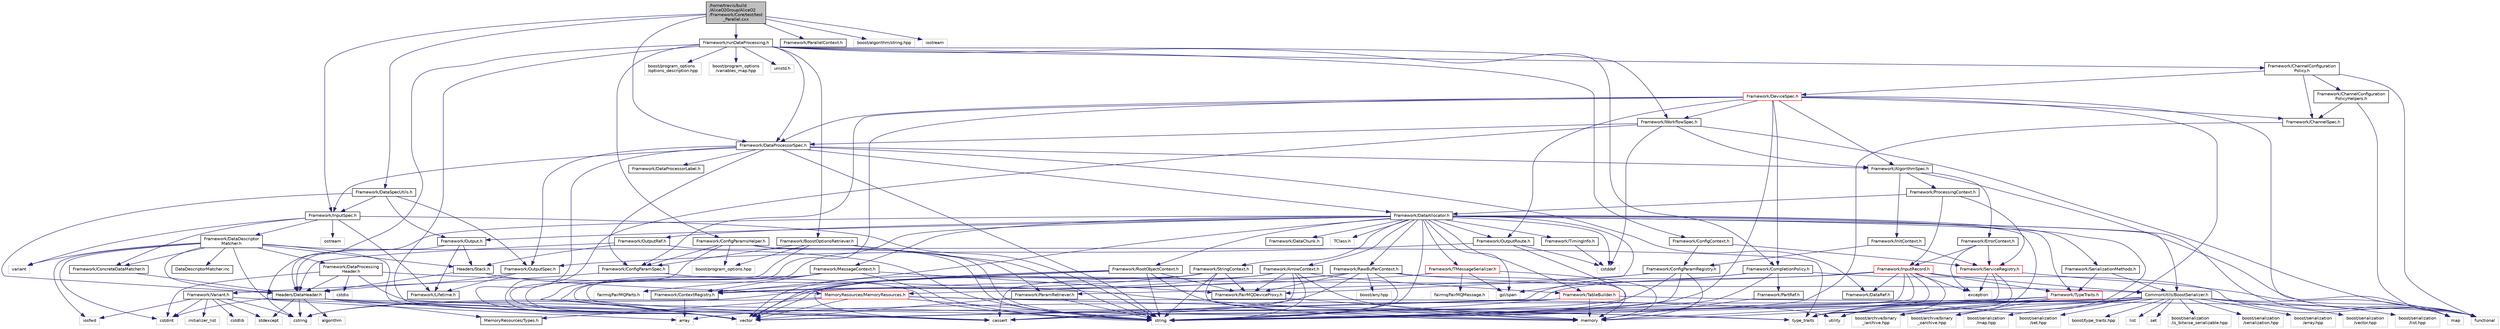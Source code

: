 digraph "/home/travis/build/AliceO2Group/AliceO2/Framework/Core/test/test_Parallel.cxx"
{
 // INTERACTIVE_SVG=YES
  bgcolor="transparent";
  edge [fontname="Helvetica",fontsize="10",labelfontname="Helvetica",labelfontsize="10"];
  node [fontname="Helvetica",fontsize="10",shape=record];
  Node1 [label="/home/travis/build\l/AliceO2Group/AliceO2\l/Framework/Core/test/test\l_Parallel.cxx",height=0.2,width=0.4,color="black", fillcolor="grey75", style="filled" fontcolor="black"];
  Node1 -> Node2 [color="midnightblue",fontsize="10",style="solid",fontname="Helvetica"];
  Node2 [label="Framework/InputSpec.h",height=0.2,width=0.4,color="black",URL="$d5/d3f/InputSpec_8h.html"];
  Node2 -> Node3 [color="midnightblue",fontsize="10",style="solid",fontname="Helvetica"];
  Node3 [label="Framework/Lifetime.h",height=0.2,width=0.4,color="black",URL="$dc/dca/Lifetime_8h.html"];
  Node2 -> Node4 [color="midnightblue",fontsize="10",style="solid",fontname="Helvetica"];
  Node4 [label="Framework/ConcreteDataMatcher.h",height=0.2,width=0.4,color="black",URL="$d0/d1b/ConcreteDataMatcher_8h.html"];
  Node4 -> Node5 [color="midnightblue",fontsize="10",style="solid",fontname="Helvetica"];
  Node5 [label="Headers/DataHeader.h",height=0.2,width=0.4,color="black",URL="$dc/dcd/DataHeader_8h.html"];
  Node5 -> Node6 [color="midnightblue",fontsize="10",style="solid",fontname="Helvetica"];
  Node6 [label="cstdint",height=0.2,width=0.4,color="grey75"];
  Node5 -> Node7 [color="midnightblue",fontsize="10",style="solid",fontname="Helvetica"];
  Node7 [label="memory",height=0.2,width=0.4,color="grey75"];
  Node5 -> Node8 [color="midnightblue",fontsize="10",style="solid",fontname="Helvetica"];
  Node8 [label="cassert",height=0.2,width=0.4,color="grey75"];
  Node5 -> Node9 [color="midnightblue",fontsize="10",style="solid",fontname="Helvetica"];
  Node9 [label="cstring",height=0.2,width=0.4,color="grey75"];
  Node5 -> Node10 [color="midnightblue",fontsize="10",style="solid",fontname="Helvetica"];
  Node10 [label="algorithm",height=0.2,width=0.4,color="grey75"];
  Node5 -> Node11 [color="midnightblue",fontsize="10",style="solid",fontname="Helvetica"];
  Node11 [label="stdexcept",height=0.2,width=0.4,color="grey75"];
  Node5 -> Node12 [color="midnightblue",fontsize="10",style="solid",fontname="Helvetica"];
  Node12 [label="string",height=0.2,width=0.4,color="grey75"];
  Node5 -> Node13 [color="midnightblue",fontsize="10",style="solid",fontname="Helvetica"];
  Node13 [label="MemoryResources/Types.h",height=0.2,width=0.4,color="black",URL="$d7/df8/Types_8h.html"];
  Node2 -> Node14 [color="midnightblue",fontsize="10",style="solid",fontname="Helvetica"];
  Node14 [label="Framework/DataDescriptor\lMatcher.h",height=0.2,width=0.4,color="black",URL="$d3/da3/DataDescriptorMatcher_8h.html"];
  Node14 -> Node4 [color="midnightblue",fontsize="10",style="solid",fontname="Helvetica"];
  Node14 -> Node15 [color="midnightblue",fontsize="10",style="solid",fontname="Helvetica"];
  Node15 [label="Framework/DataProcessing\lHeader.h",height=0.2,width=0.4,color="black",URL="$d6/dc9/DataProcessingHeader_8h.html"];
  Node15 -> Node5 [color="midnightblue",fontsize="10",style="solid",fontname="Helvetica"];
  Node15 -> Node6 [color="midnightblue",fontsize="10",style="solid",fontname="Helvetica"];
  Node15 -> Node16 [color="midnightblue",fontsize="10",style="solid",fontname="Helvetica"];
  Node16 [label="cstdio",height=0.2,width=0.4,color="grey75"];
  Node15 -> Node7 [color="midnightblue",fontsize="10",style="solid",fontname="Helvetica"];
  Node15 -> Node8 [color="midnightblue",fontsize="10",style="solid",fontname="Helvetica"];
  Node14 -> Node5 [color="midnightblue",fontsize="10",style="solid",fontname="Helvetica"];
  Node14 -> Node17 [color="midnightblue",fontsize="10",style="solid",fontname="Helvetica"];
  Node17 [label="Headers/Stack.h",height=0.2,width=0.4,color="black",URL="$d4/d00/Headers_2include_2Headers_2Stack_8h.html"];
  Node17 -> Node18 [color="midnightblue",fontsize="10",style="solid",fontname="Helvetica"];
  Node18 [label="MemoryResources/MemoryResources.h",height=0.2,width=0.4,color="red",URL="$dc/d03/MemoryResources_8h.html"];
  Node18 -> Node9 [color="midnightblue",fontsize="10",style="solid",fontname="Helvetica"];
  Node18 -> Node12 [color="midnightblue",fontsize="10",style="solid",fontname="Helvetica"];
  Node18 -> Node19 [color="midnightblue",fontsize="10",style="solid",fontname="Helvetica"];
  Node19 [label="type_traits",height=0.2,width=0.4,color="grey75"];
  Node18 -> Node20 [color="midnightblue",fontsize="10",style="solid",fontname="Helvetica"];
  Node20 [label="utility",height=0.2,width=0.4,color="grey75"];
  Node18 -> Node21 [color="midnightblue",fontsize="10",style="solid",fontname="Helvetica"];
  Node21 [label="vector",height=0.2,width=0.4,color="grey75"];
  Node18 -> Node13 [color="midnightblue",fontsize="10",style="solid",fontname="Helvetica"];
  Node17 -> Node5 [color="midnightblue",fontsize="10",style="solid",fontname="Helvetica"];
  Node14 -> Node22 [color="midnightblue",fontsize="10",style="solid",fontname="Helvetica"];
  Node22 [label="array",height=0.2,width=0.4,color="grey75"];
  Node14 -> Node6 [color="midnightblue",fontsize="10",style="solid",fontname="Helvetica"];
  Node14 -> Node23 [color="midnightblue",fontsize="10",style="solid",fontname="Helvetica"];
  Node23 [label="iosfwd",height=0.2,width=0.4,color="grey75"];
  Node14 -> Node12 [color="midnightblue",fontsize="10",style="solid",fontname="Helvetica"];
  Node14 -> Node24 [color="midnightblue",fontsize="10",style="solid",fontname="Helvetica"];
  Node24 [label="variant",height=0.2,width=0.4,color="grey75"];
  Node14 -> Node21 [color="midnightblue",fontsize="10",style="solid",fontname="Helvetica"];
  Node14 -> Node25 [color="midnightblue",fontsize="10",style="solid",fontname="Helvetica"];
  Node25 [label="DataDescriptorMatcher.inc",height=0.2,width=0.4,color="black",URL="$d4/de7/DataDescriptorMatcher_8inc.html"];
  Node2 -> Node12 [color="midnightblue",fontsize="10",style="solid",fontname="Helvetica"];
  Node2 -> Node26 [color="midnightblue",fontsize="10",style="solid",fontname="Helvetica"];
  Node26 [label="ostream",height=0.2,width=0.4,color="grey75"];
  Node2 -> Node24 [color="midnightblue",fontsize="10",style="solid",fontname="Helvetica"];
  Node1 -> Node27 [color="midnightblue",fontsize="10",style="solid",fontname="Helvetica"];
  Node27 [label="Framework/DataProcessorSpec.h",height=0.2,width=0.4,color="black",URL="$d0/df4/DataProcessorSpec_8h.html"];
  Node27 -> Node28 [color="midnightblue",fontsize="10",style="solid",fontname="Helvetica"];
  Node28 [label="Framework/AlgorithmSpec.h",height=0.2,width=0.4,color="black",URL="$d0/d14/AlgorithmSpec_8h.html"];
  Node28 -> Node29 [color="midnightblue",fontsize="10",style="solid",fontname="Helvetica"];
  Node29 [label="Framework/ProcessingContext.h",height=0.2,width=0.4,color="black",URL="$de/d6a/ProcessingContext_8h.html"];
  Node29 -> Node30 [color="midnightblue",fontsize="10",style="solid",fontname="Helvetica"];
  Node30 [label="Framework/InputRecord.h",height=0.2,width=0.4,color="red",URL="$d6/d5c/InputRecord_8h.html"];
  Node30 -> Node31 [color="midnightblue",fontsize="10",style="solid",fontname="Helvetica"];
  Node31 [label="Framework/DataRef.h",height=0.2,width=0.4,color="black",URL="$d5/dfb/DataRef_8h.html"];
  Node30 -> Node32 [color="midnightblue",fontsize="10",style="solid",fontname="Helvetica"];
  Node32 [label="Framework/TypeTraits.h",height=0.2,width=0.4,color="red",URL="$d0/d95/TypeTraits_8h.html"];
  Node32 -> Node19 [color="midnightblue",fontsize="10",style="solid",fontname="Helvetica"];
  Node32 -> Node21 [color="midnightblue",fontsize="10",style="solid",fontname="Helvetica"];
  Node32 -> Node7 [color="midnightblue",fontsize="10",style="solid",fontname="Helvetica"];
  Node32 -> Node33 [color="midnightblue",fontsize="10",style="solid",fontname="Helvetica"];
  Node33 [label="boost/archive/binary\l_iarchive.hpp",height=0.2,width=0.4,color="grey75"];
  Node32 -> Node34 [color="midnightblue",fontsize="10",style="solid",fontname="Helvetica"];
  Node34 [label="boost/archive/binary\l_oarchive.hpp",height=0.2,width=0.4,color="grey75"];
  Node30 -> Node35 [color="midnightblue",fontsize="10",style="solid",fontname="Helvetica"];
  Node35 [label="CommonUtils/BoostSerializer.h",height=0.2,width=0.4,color="black",URL="$d7/d91/BoostSerializer_8h.html",tooltip="Templatised boost serializer/deserializer for containers and base types. "];
  Node35 -> Node20 [color="midnightblue",fontsize="10",style="solid",fontname="Helvetica"];
  Node35 -> Node19 [color="midnightblue",fontsize="10",style="solid",fontname="Helvetica"];
  Node35 -> Node22 [color="midnightblue",fontsize="10",style="solid",fontname="Helvetica"];
  Node35 -> Node21 [color="midnightblue",fontsize="10",style="solid",fontname="Helvetica"];
  Node35 -> Node36 [color="midnightblue",fontsize="10",style="solid",fontname="Helvetica"];
  Node36 [label="list",height=0.2,width=0.4,color="grey75"];
  Node35 -> Node37 [color="midnightblue",fontsize="10",style="solid",fontname="Helvetica"];
  Node37 [label="map",height=0.2,width=0.4,color="grey75"];
  Node35 -> Node38 [color="midnightblue",fontsize="10",style="solid",fontname="Helvetica"];
  Node38 [label="set",height=0.2,width=0.4,color="grey75"];
  Node35 -> Node33 [color="midnightblue",fontsize="10",style="solid",fontname="Helvetica"];
  Node35 -> Node34 [color="midnightblue",fontsize="10",style="solid",fontname="Helvetica"];
  Node35 -> Node39 [color="midnightblue",fontsize="10",style="solid",fontname="Helvetica"];
  Node39 [label="boost/serialization\l/is_bitwise_serializable.hpp",height=0.2,width=0.4,color="grey75"];
  Node35 -> Node40 [color="midnightblue",fontsize="10",style="solid",fontname="Helvetica"];
  Node40 [label="boost/serialization\l/serialization.hpp",height=0.2,width=0.4,color="grey75"];
  Node35 -> Node41 [color="midnightblue",fontsize="10",style="solid",fontname="Helvetica"];
  Node41 [label="boost/serialization\l/array.hpp",height=0.2,width=0.4,color="grey75"];
  Node35 -> Node42 [color="midnightblue",fontsize="10",style="solid",fontname="Helvetica"];
  Node42 [label="boost/serialization\l/vector.hpp",height=0.2,width=0.4,color="grey75"];
  Node35 -> Node43 [color="midnightblue",fontsize="10",style="solid",fontname="Helvetica"];
  Node43 [label="boost/serialization\l/list.hpp",height=0.2,width=0.4,color="grey75"];
  Node35 -> Node44 [color="midnightblue",fontsize="10",style="solid",fontname="Helvetica"];
  Node44 [label="boost/serialization\l/map.hpp",height=0.2,width=0.4,color="grey75"];
  Node35 -> Node45 [color="midnightblue",fontsize="10",style="solid",fontname="Helvetica"];
  Node45 [label="boost/serialization\l/set.hpp",height=0.2,width=0.4,color="grey75"];
  Node35 -> Node46 [color="midnightblue",fontsize="10",style="solid",fontname="Helvetica"];
  Node46 [label="boost/type_traits.hpp",height=0.2,width=0.4,color="grey75"];
  Node30 -> Node12 [color="midnightblue",fontsize="10",style="solid",fontname="Helvetica"];
  Node30 -> Node21 [color="midnightblue",fontsize="10",style="solid",fontname="Helvetica"];
  Node30 -> Node9 [color="midnightblue",fontsize="10",style="solid",fontname="Helvetica"];
  Node30 -> Node8 [color="midnightblue",fontsize="10",style="solid",fontname="Helvetica"];
  Node30 -> Node47 [color="midnightblue",fontsize="10",style="solid",fontname="Helvetica"];
  Node47 [label="exception",height=0.2,width=0.4,color="grey75"];
  Node30 -> Node7 [color="midnightblue",fontsize="10",style="solid",fontname="Helvetica"];
  Node30 -> Node19 [color="midnightblue",fontsize="10",style="solid",fontname="Helvetica"];
  Node29 -> Node48 [color="midnightblue",fontsize="10",style="solid",fontname="Helvetica"];
  Node48 [label="Framework/ServiceRegistry.h",height=0.2,width=0.4,color="red",URL="$d8/d17/ServiceRegistry_8h.html"];
  Node48 -> Node47 [color="midnightblue",fontsize="10",style="solid",fontname="Helvetica"];
  Node48 -> Node49 [color="midnightblue",fontsize="10",style="solid",fontname="Helvetica"];
  Node49 [label="functional",height=0.2,width=0.4,color="grey75"];
  Node48 -> Node12 [color="midnightblue",fontsize="10",style="solid",fontname="Helvetica"];
  Node48 -> Node19 [color="midnightblue",fontsize="10",style="solid",fontname="Helvetica"];
  Node29 -> Node50 [color="midnightblue",fontsize="10",style="solid",fontname="Helvetica"];
  Node50 [label="Framework/DataAllocator.h",height=0.2,width=0.4,color="black",URL="$d1/d28/DataAllocator_8h.html"];
  Node50 -> Node51 [color="midnightblue",fontsize="10",style="solid",fontname="Helvetica"];
  Node51 [label="Framework/ContextRegistry.h",height=0.2,width=0.4,color="black",URL="$df/d2f/ContextRegistry_8h.html"];
  Node51 -> Node22 [color="midnightblue",fontsize="10",style="solid",fontname="Helvetica"];
  Node50 -> Node52 [color="midnightblue",fontsize="10",style="solid",fontname="Helvetica"];
  Node52 [label="Framework/MessageContext.h",height=0.2,width=0.4,color="black",URL="$dc/dc4/MessageContext_8h.html"];
  Node52 -> Node51 [color="midnightblue",fontsize="10",style="solid",fontname="Helvetica"];
  Node52 -> Node53 [color="midnightblue",fontsize="10",style="solid",fontname="Helvetica"];
  Node53 [label="Framework/FairMQDeviceProxy.h",height=0.2,width=0.4,color="black",URL="$d8/d71/FairMQDeviceProxy_8h.html"];
  Node53 -> Node7 [color="midnightblue",fontsize="10",style="solid",fontname="Helvetica"];
  Node52 -> Node54 [color="midnightblue",fontsize="10",style="solid",fontname="Helvetica"];
  Node54 [label="fairmq/FairMQParts.h",height=0.2,width=0.4,color="grey75"];
  Node52 -> Node21 [color="midnightblue",fontsize="10",style="solid",fontname="Helvetica"];
  Node52 -> Node8 [color="midnightblue",fontsize="10",style="solid",fontname="Helvetica"];
  Node52 -> Node12 [color="midnightblue",fontsize="10",style="solid",fontname="Helvetica"];
  Node50 -> Node55 [color="midnightblue",fontsize="10",style="solid",fontname="Helvetica"];
  Node55 [label="Framework/RootObjectContext.h",height=0.2,width=0.4,color="black",URL="$d2/d80/RootObjectContext_8h.html"];
  Node55 -> Node51 [color="midnightblue",fontsize="10",style="solid",fontname="Helvetica"];
  Node55 -> Node53 [color="midnightblue",fontsize="10",style="solid",fontname="Helvetica"];
  Node55 -> Node21 [color="midnightblue",fontsize="10",style="solid",fontname="Helvetica"];
  Node55 -> Node8 [color="midnightblue",fontsize="10",style="solid",fontname="Helvetica"];
  Node55 -> Node12 [color="midnightblue",fontsize="10",style="solid",fontname="Helvetica"];
  Node55 -> Node7 [color="midnightblue",fontsize="10",style="solid",fontname="Helvetica"];
  Node50 -> Node56 [color="midnightblue",fontsize="10",style="solid",fontname="Helvetica"];
  Node56 [label="Framework/StringContext.h",height=0.2,width=0.4,color="black",URL="$dd/df6/StringContext_8h.html"];
  Node56 -> Node51 [color="midnightblue",fontsize="10",style="solid",fontname="Helvetica"];
  Node56 -> Node53 [color="midnightblue",fontsize="10",style="solid",fontname="Helvetica"];
  Node56 -> Node21 [color="midnightblue",fontsize="10",style="solid",fontname="Helvetica"];
  Node56 -> Node8 [color="midnightblue",fontsize="10",style="solid",fontname="Helvetica"];
  Node56 -> Node12 [color="midnightblue",fontsize="10",style="solid",fontname="Helvetica"];
  Node56 -> Node7 [color="midnightblue",fontsize="10",style="solid",fontname="Helvetica"];
  Node50 -> Node57 [color="midnightblue",fontsize="10",style="solid",fontname="Helvetica"];
  Node57 [label="Framework/ArrowContext.h",height=0.2,width=0.4,color="black",URL="$d8/da2/ArrowContext_8h.html"];
  Node57 -> Node51 [color="midnightblue",fontsize="10",style="solid",fontname="Helvetica"];
  Node57 -> Node53 [color="midnightblue",fontsize="10",style="solid",fontname="Helvetica"];
  Node57 -> Node58 [color="midnightblue",fontsize="10",style="solid",fontname="Helvetica"];
  Node58 [label="Framework/TableBuilder.h",height=0.2,width=0.4,color="red",URL="$d5/d98/TableBuilder_8h.html"];
  Node58 -> Node49 [color="midnightblue",fontsize="10",style="solid",fontname="Helvetica"];
  Node58 -> Node21 [color="midnightblue",fontsize="10",style="solid",fontname="Helvetica"];
  Node58 -> Node12 [color="midnightblue",fontsize="10",style="solid",fontname="Helvetica"];
  Node58 -> Node7 [color="midnightblue",fontsize="10",style="solid",fontname="Helvetica"];
  Node57 -> Node21 [color="midnightblue",fontsize="10",style="solid",fontname="Helvetica"];
  Node57 -> Node8 [color="midnightblue",fontsize="10",style="solid",fontname="Helvetica"];
  Node57 -> Node12 [color="midnightblue",fontsize="10",style="solid",fontname="Helvetica"];
  Node57 -> Node7 [color="midnightblue",fontsize="10",style="solid",fontname="Helvetica"];
  Node50 -> Node59 [color="midnightblue",fontsize="10",style="solid",fontname="Helvetica"];
  Node59 [label="Framework/RawBufferContext.h",height=0.2,width=0.4,color="black",URL="$d8/d25/RawBufferContext_8h.html",tooltip=" "];
  Node59 -> Node51 [color="midnightblue",fontsize="10",style="solid",fontname="Helvetica"];
  Node59 -> Node53 [color="midnightblue",fontsize="10",style="solid",fontname="Helvetica"];
  Node59 -> Node35 [color="midnightblue",fontsize="10",style="solid",fontname="Helvetica"];
  Node59 -> Node21 [color="midnightblue",fontsize="10",style="solid",fontname="Helvetica"];
  Node59 -> Node8 [color="midnightblue",fontsize="10",style="solid",fontname="Helvetica"];
  Node59 -> Node12 [color="midnightblue",fontsize="10",style="solid",fontname="Helvetica"];
  Node59 -> Node7 [color="midnightblue",fontsize="10",style="solid",fontname="Helvetica"];
  Node59 -> Node60 [color="midnightblue",fontsize="10",style="solid",fontname="Helvetica"];
  Node60 [label="boost/any.hpp",height=0.2,width=0.4,color="grey75"];
  Node50 -> Node35 [color="midnightblue",fontsize="10",style="solid",fontname="Helvetica"];
  Node50 -> Node61 [color="midnightblue",fontsize="10",style="solid",fontname="Helvetica"];
  Node61 [label="Framework/Output.h",height=0.2,width=0.4,color="black",URL="$d3/ddf/Output_8h.html"];
  Node61 -> Node5 [color="midnightblue",fontsize="10",style="solid",fontname="Helvetica"];
  Node61 -> Node3 [color="midnightblue",fontsize="10",style="solid",fontname="Helvetica"];
  Node61 -> Node17 [color="midnightblue",fontsize="10",style="solid",fontname="Helvetica"];
  Node50 -> Node62 [color="midnightblue",fontsize="10",style="solid",fontname="Helvetica"];
  Node62 [label="Framework/OutputRef.h",height=0.2,width=0.4,color="black",URL="$d6/d5a/OutputRef_8h.html"];
  Node62 -> Node5 [color="midnightblue",fontsize="10",style="solid",fontname="Helvetica"];
  Node62 -> Node17 [color="midnightblue",fontsize="10",style="solid",fontname="Helvetica"];
  Node62 -> Node12 [color="midnightblue",fontsize="10",style="solid",fontname="Helvetica"];
  Node50 -> Node63 [color="midnightblue",fontsize="10",style="solid",fontname="Helvetica"];
  Node63 [label="Framework/OutputRoute.h",height=0.2,width=0.4,color="black",URL="$d6/df4/OutputRoute_8h.html"];
  Node63 -> Node64 [color="midnightblue",fontsize="10",style="solid",fontname="Helvetica"];
  Node64 [label="Framework/OutputSpec.h",height=0.2,width=0.4,color="black",URL="$db/d2d/OutputSpec_8h.html"];
  Node64 -> Node5 [color="midnightblue",fontsize="10",style="solid",fontname="Helvetica"];
  Node64 -> Node3 [color="midnightblue",fontsize="10",style="solid",fontname="Helvetica"];
  Node63 -> Node65 [color="midnightblue",fontsize="10",style="solid",fontname="Helvetica"];
  Node65 [label="cstddef",height=0.2,width=0.4,color="grey75"];
  Node63 -> Node12 [color="midnightblue",fontsize="10",style="solid",fontname="Helvetica"];
  Node50 -> Node66 [color="midnightblue",fontsize="10",style="solid",fontname="Helvetica"];
  Node66 [label="Framework/DataChunk.h",height=0.2,width=0.4,color="black",URL="$d7/d31/DataChunk_8h.html"];
  Node50 -> Node53 [color="midnightblue",fontsize="10",style="solid",fontname="Helvetica"];
  Node50 -> Node67 [color="midnightblue",fontsize="10",style="solid",fontname="Helvetica"];
  Node67 [label="Framework/TimingInfo.h",height=0.2,width=0.4,color="black",URL="$da/d2b/TimingInfo_8h.html"];
  Node67 -> Node65 [color="midnightblue",fontsize="10",style="solid",fontname="Helvetica"];
  Node50 -> Node68 [color="midnightblue",fontsize="10",style="solid",fontname="Helvetica"];
  Node68 [label="Framework/TMessageSerializer.h",height=0.2,width=0.4,color="red",URL="$d8/d3c/TMessageSerializer_8h.html"];
  Node68 -> Node69 [color="midnightblue",fontsize="10",style="solid",fontname="Helvetica"];
  Node69 [label="fairmq/FairMQMessage.h",height=0.2,width=0.4,color="grey75"];
  Node68 -> Node70 [color="midnightblue",fontsize="10",style="solid",fontname="Helvetica"];
  Node70 [label="gsl/span",height=0.2,width=0.4,color="grey75"];
  Node68 -> Node7 [color="midnightblue",fontsize="10",style="solid",fontname="Helvetica"];
  Node68 -> Node18 [color="midnightblue",fontsize="10",style="solid",fontname="Helvetica"];
  Node50 -> Node32 [color="midnightblue",fontsize="10",style="solid",fontname="Helvetica"];
  Node50 -> Node71 [color="midnightblue",fontsize="10",style="solid",fontname="Helvetica"];
  Node71 [label="Framework/SerializationMethods.h",height=0.2,width=0.4,color="black",URL="$d1/d53/SerializationMethods_8h.html",tooltip="Type wrappers for enfording a specific serialization method. "];
  Node71 -> Node32 [color="midnightblue",fontsize="10",style="solid",fontname="Helvetica"];
  Node71 -> Node35 [color="midnightblue",fontsize="10",style="solid",fontname="Helvetica"];
  Node50 -> Node58 [color="midnightblue",fontsize="10",style="solid",fontname="Helvetica"];
  Node50 -> Node5 [color="midnightblue",fontsize="10",style="solid",fontname="Helvetica"];
  Node50 -> Node72 [color="midnightblue",fontsize="10",style="solid",fontname="Helvetica"];
  Node72 [label="TClass.h",height=0.2,width=0.4,color="grey75"];
  Node50 -> Node70 [color="midnightblue",fontsize="10",style="solid",fontname="Helvetica"];
  Node50 -> Node21 [color="midnightblue",fontsize="10",style="solid",fontname="Helvetica"];
  Node50 -> Node37 [color="midnightblue",fontsize="10",style="solid",fontname="Helvetica"];
  Node50 -> Node12 [color="midnightblue",fontsize="10",style="solid",fontname="Helvetica"];
  Node50 -> Node20 [color="midnightblue",fontsize="10",style="solid",fontname="Helvetica"];
  Node50 -> Node19 [color="midnightblue",fontsize="10",style="solid",fontname="Helvetica"];
  Node50 -> Node65 [color="midnightblue",fontsize="10",style="solid",fontname="Helvetica"];
  Node28 -> Node73 [color="midnightblue",fontsize="10",style="solid",fontname="Helvetica"];
  Node73 [label="Framework/ErrorContext.h",height=0.2,width=0.4,color="black",URL="$d7/dad/ErrorContext_8h.html"];
  Node73 -> Node30 [color="midnightblue",fontsize="10",style="solid",fontname="Helvetica"];
  Node73 -> Node48 [color="midnightblue",fontsize="10",style="solid",fontname="Helvetica"];
  Node73 -> Node47 [color="midnightblue",fontsize="10",style="solid",fontname="Helvetica"];
  Node28 -> Node74 [color="midnightblue",fontsize="10",style="solid",fontname="Helvetica"];
  Node74 [label="Framework/InitContext.h",height=0.2,width=0.4,color="black",URL="$d4/d2b/InitContext_8h.html"];
  Node74 -> Node75 [color="midnightblue",fontsize="10",style="solid",fontname="Helvetica"];
  Node75 [label="Framework/ConfigParamRegistry.h",height=0.2,width=0.4,color="black",URL="$de/dc6/ConfigParamRegistry_8h.html"];
  Node75 -> Node76 [color="midnightblue",fontsize="10",style="solid",fontname="Helvetica"];
  Node76 [label="Framework/ParamRetriever.h",height=0.2,width=0.4,color="black",URL="$df/d72/ParamRetriever_8h.html"];
  Node76 -> Node12 [color="midnightblue",fontsize="10",style="solid",fontname="Helvetica"];
  Node76 -> Node21 [color="midnightblue",fontsize="10",style="solid",fontname="Helvetica"];
  Node75 -> Node7 [color="midnightblue",fontsize="10",style="solid",fontname="Helvetica"];
  Node75 -> Node12 [color="midnightblue",fontsize="10",style="solid",fontname="Helvetica"];
  Node75 -> Node8 [color="midnightblue",fontsize="10",style="solid",fontname="Helvetica"];
  Node74 -> Node48 [color="midnightblue",fontsize="10",style="solid",fontname="Helvetica"];
  Node28 -> Node49 [color="midnightblue",fontsize="10",style="solid",fontname="Helvetica"];
  Node27 -> Node77 [color="midnightblue",fontsize="10",style="solid",fontname="Helvetica"];
  Node77 [label="Framework/ConfigParamSpec.h",height=0.2,width=0.4,color="black",URL="$d0/d1c/ConfigParamSpec_8h.html"];
  Node77 -> Node78 [color="midnightblue",fontsize="10",style="solid",fontname="Helvetica"];
  Node78 [label="Framework/Variant.h",height=0.2,width=0.4,color="black",URL="$de/d56/Variant_8h.html"];
  Node78 -> Node19 [color="midnightblue",fontsize="10",style="solid",fontname="Helvetica"];
  Node78 -> Node9 [color="midnightblue",fontsize="10",style="solid",fontname="Helvetica"];
  Node78 -> Node6 [color="midnightblue",fontsize="10",style="solid",fontname="Helvetica"];
  Node78 -> Node79 [color="midnightblue",fontsize="10",style="solid",fontname="Helvetica"];
  Node79 [label="cstdlib",height=0.2,width=0.4,color="grey75"];
  Node78 -> Node11 [color="midnightblue",fontsize="10",style="solid",fontname="Helvetica"];
  Node78 -> Node23 [color="midnightblue",fontsize="10",style="solid",fontname="Helvetica"];
  Node78 -> Node80 [color="midnightblue",fontsize="10",style="solid",fontname="Helvetica"];
  Node80 [label="initializer_list",height=0.2,width=0.4,color="grey75"];
  Node77 -> Node12 [color="midnightblue",fontsize="10",style="solid",fontname="Helvetica"];
  Node27 -> Node50 [color="midnightblue",fontsize="10",style="solid",fontname="Helvetica"];
  Node27 -> Node81 [color="midnightblue",fontsize="10",style="solid",fontname="Helvetica"];
  Node81 [label="Framework/DataProcessorLabel.h",height=0.2,width=0.4,color="black",URL="$d1/df2/DataProcessorLabel_8h.html"];
  Node27 -> Node31 [color="midnightblue",fontsize="10",style="solid",fontname="Helvetica"];
  Node27 -> Node2 [color="midnightblue",fontsize="10",style="solid",fontname="Helvetica"];
  Node27 -> Node64 [color="midnightblue",fontsize="10",style="solid",fontname="Helvetica"];
  Node27 -> Node12 [color="midnightblue",fontsize="10",style="solid",fontname="Helvetica"];
  Node27 -> Node21 [color="midnightblue",fontsize="10",style="solid",fontname="Helvetica"];
  Node1 -> Node82 [color="midnightblue",fontsize="10",style="solid",fontname="Helvetica"];
  Node82 [label="Framework/DataSpecUtils.h",height=0.2,width=0.4,color="black",URL="$d6/d68/DataSpecUtils_8h.html"];
  Node82 -> Node64 [color="midnightblue",fontsize="10",style="solid",fontname="Helvetica"];
  Node82 -> Node2 [color="midnightblue",fontsize="10",style="solid",fontname="Helvetica"];
  Node82 -> Node5 [color="midnightblue",fontsize="10",style="solid",fontname="Helvetica"];
  Node82 -> Node61 [color="midnightblue",fontsize="10",style="solid",fontname="Helvetica"];
  Node1 -> Node83 [color="midnightblue",fontsize="10",style="solid",fontname="Helvetica"];
  Node83 [label="Framework/ParallelContext.h",height=0.2,width=0.4,color="black",URL="$d0/d16/ParallelContext_8h.html"];
  Node1 -> Node84 [color="midnightblue",fontsize="10",style="solid",fontname="Helvetica"];
  Node84 [label="Framework/runDataProcessing.h",height=0.2,width=0.4,color="black",URL="$db/dd0/runDataProcessing_8h.html"];
  Node84 -> Node85 [color="midnightblue",fontsize="10",style="solid",fontname="Helvetica"];
  Node85 [label="Framework/ChannelConfiguration\lPolicy.h",height=0.2,width=0.4,color="black",URL="$dd/d0f/ChannelConfigurationPolicy_8h.html"];
  Node85 -> Node86 [color="midnightblue",fontsize="10",style="solid",fontname="Helvetica"];
  Node86 [label="Framework/ChannelConfiguration\lPolicyHelpers.h",height=0.2,width=0.4,color="black",URL="$d6/d05/ChannelConfigurationPolicyHelpers_8h.html"];
  Node86 -> Node87 [color="midnightblue",fontsize="10",style="solid",fontname="Helvetica"];
  Node87 [label="Framework/ChannelSpec.h",height=0.2,width=0.4,color="black",URL="$d6/d72/ChannelSpec_8h.html"];
  Node87 -> Node12 [color="midnightblue",fontsize="10",style="solid",fontname="Helvetica"];
  Node86 -> Node49 [color="midnightblue",fontsize="10",style="solid",fontname="Helvetica"];
  Node85 -> Node87 [color="midnightblue",fontsize="10",style="solid",fontname="Helvetica"];
  Node85 -> Node88 [color="midnightblue",fontsize="10",style="solid",fontname="Helvetica"];
  Node88 [label="Framework/DeviceSpec.h",height=0.2,width=0.4,color="red",URL="$df/de8/DeviceSpec_8h.html"];
  Node88 -> Node89 [color="midnightblue",fontsize="10",style="solid",fontname="Helvetica"];
  Node89 [label="Framework/WorkflowSpec.h",height=0.2,width=0.4,color="black",URL="$df/da1/WorkflowSpec_8h.html"];
  Node89 -> Node27 [color="midnightblue",fontsize="10",style="solid",fontname="Helvetica"];
  Node89 -> Node28 [color="midnightblue",fontsize="10",style="solid",fontname="Helvetica"];
  Node89 -> Node21 [color="midnightblue",fontsize="10",style="solid",fontname="Helvetica"];
  Node89 -> Node49 [color="midnightblue",fontsize="10",style="solid",fontname="Helvetica"];
  Node89 -> Node65 [color="midnightblue",fontsize="10",style="solid",fontname="Helvetica"];
  Node88 -> Node27 [color="midnightblue",fontsize="10",style="solid",fontname="Helvetica"];
  Node88 -> Node87 [color="midnightblue",fontsize="10",style="solid",fontname="Helvetica"];
  Node88 -> Node28 [color="midnightblue",fontsize="10",style="solid",fontname="Helvetica"];
  Node88 -> Node77 [color="midnightblue",fontsize="10",style="solid",fontname="Helvetica"];
  Node88 -> Node63 [color="midnightblue",fontsize="10",style="solid",fontname="Helvetica"];
  Node88 -> Node90 [color="midnightblue",fontsize="10",style="solid",fontname="Helvetica"];
  Node90 [label="Framework/CompletionPolicy.h",height=0.2,width=0.4,color="black",URL="$df/dd6/CompletionPolicy_8h.html"];
  Node90 -> Node91 [color="midnightblue",fontsize="10",style="solid",fontname="Helvetica"];
  Node91 [label="Framework/PartRef.h",height=0.2,width=0.4,color="black",URL="$d9/d32/PartRef_8h.html"];
  Node91 -> Node7 [color="midnightblue",fontsize="10",style="solid",fontname="Helvetica"];
  Node90 -> Node49 [color="midnightblue",fontsize="10",style="solid",fontname="Helvetica"];
  Node90 -> Node12 [color="midnightblue",fontsize="10",style="solid",fontname="Helvetica"];
  Node90 -> Node21 [color="midnightblue",fontsize="10",style="solid",fontname="Helvetica"];
  Node90 -> Node70 [color="midnightblue",fontsize="10",style="solid",fontname="Helvetica"];
  Node88 -> Node21 [color="midnightblue",fontsize="10",style="solid",fontname="Helvetica"];
  Node88 -> Node12 [color="midnightblue",fontsize="10",style="solid",fontname="Helvetica"];
  Node88 -> Node37 [color="midnightblue",fontsize="10",style="solid",fontname="Helvetica"];
  Node88 -> Node20 [color="midnightblue",fontsize="10",style="solid",fontname="Helvetica"];
  Node85 -> Node49 [color="midnightblue",fontsize="10",style="solid",fontname="Helvetica"];
  Node84 -> Node90 [color="midnightblue",fontsize="10",style="solid",fontname="Helvetica"];
  Node84 -> Node92 [color="midnightblue",fontsize="10",style="solid",fontname="Helvetica"];
  Node92 [label="Framework/ConfigParamsHelper.h",height=0.2,width=0.4,color="black",URL="$dd/d2b/ConfigParamsHelper_8h.html"];
  Node92 -> Node77 [color="midnightblue",fontsize="10",style="solid",fontname="Helvetica"];
  Node92 -> Node93 [color="midnightblue",fontsize="10",style="solid",fontname="Helvetica"];
  Node93 [label="boost/program_options.hpp",height=0.2,width=0.4,color="grey75"];
  Node92 -> Node12 [color="midnightblue",fontsize="10",style="solid",fontname="Helvetica"];
  Node92 -> Node21 [color="midnightblue",fontsize="10",style="solid",fontname="Helvetica"];
  Node92 -> Node19 [color="midnightblue",fontsize="10",style="solid",fontname="Helvetica"];
  Node84 -> Node27 [color="midnightblue",fontsize="10",style="solid",fontname="Helvetica"];
  Node84 -> Node89 [color="midnightblue",fontsize="10",style="solid",fontname="Helvetica"];
  Node84 -> Node94 [color="midnightblue",fontsize="10",style="solid",fontname="Helvetica"];
  Node94 [label="Framework/ConfigContext.h",height=0.2,width=0.4,color="black",URL="$d7/d2e/ConfigContext_8h.html"];
  Node94 -> Node75 [color="midnightblue",fontsize="10",style="solid",fontname="Helvetica"];
  Node94 -> Node48 [color="midnightblue",fontsize="10",style="solid",fontname="Helvetica"];
  Node84 -> Node95 [color="midnightblue",fontsize="10",style="solid",fontname="Helvetica"];
  Node95 [label="Framework/BoostOptionsRetriever.h",height=0.2,width=0.4,color="black",URL="$d3/d7e/BoostOptionsRetriever_8h.html"];
  Node95 -> Node77 [color="midnightblue",fontsize="10",style="solid",fontname="Helvetica"];
  Node95 -> Node76 [color="midnightblue",fontsize="10",style="solid",fontname="Helvetica"];
  Node95 -> Node93 [color="midnightblue",fontsize="10",style="solid",fontname="Helvetica"];
  Node95 -> Node12 [color="midnightblue",fontsize="10",style="solid",fontname="Helvetica"];
  Node95 -> Node21 [color="midnightblue",fontsize="10",style="solid",fontname="Helvetica"];
  Node84 -> Node96 [color="midnightblue",fontsize="10",style="solid",fontname="Helvetica"];
  Node96 [label="boost/program_options\l/options_description.hpp",height=0.2,width=0.4,color="grey75"];
  Node84 -> Node97 [color="midnightblue",fontsize="10",style="solid",fontname="Helvetica"];
  Node97 [label="boost/program_options\l/variables_map.hpp",height=0.2,width=0.4,color="grey75"];
  Node84 -> Node98 [color="midnightblue",fontsize="10",style="solid",fontname="Helvetica"];
  Node98 [label="unistd.h",height=0.2,width=0.4,color="grey75"];
  Node84 -> Node21 [color="midnightblue",fontsize="10",style="solid",fontname="Helvetica"];
  Node84 -> Node9 [color="midnightblue",fontsize="10",style="solid",fontname="Helvetica"];
  Node1 -> Node99 [color="midnightblue",fontsize="10",style="solid",fontname="Helvetica"];
  Node99 [label="boost/algorithm/string.hpp",height=0.2,width=0.4,color="grey75"];
  Node1 -> Node100 [color="midnightblue",fontsize="10",style="solid",fontname="Helvetica"];
  Node100 [label="iostream",height=0.2,width=0.4,color="grey75"];
}
